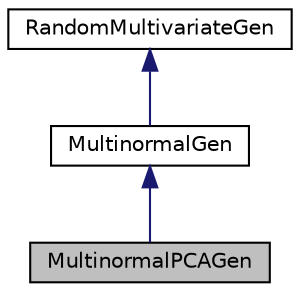 digraph "MultinormalPCAGen"
{
 // INTERACTIVE_SVG=YES
  bgcolor="transparent";
  edge [fontname="Helvetica",fontsize="10",labelfontname="Helvetica",labelfontsize="10"];
  node [fontname="Helvetica",fontsize="10",shape=record];
  Node0 [label="MultinormalPCAGen",height=0.2,width=0.4,color="black", fillcolor="grey75", style="filled", fontcolor="black"];
  Node1 -> Node0 [dir="back",color="midnightblue",fontsize="10",style="solid",fontname="Helvetica"];
  Node1 [label="MultinormalGen",height=0.2,width=0.4,color="black",URL="$classumontreal_1_1ssj_1_1randvarmulti_1_1MultinormalGen.html",tooltip="Extends RandomMultivariateGen for a multivariate normal (or multinormal) distribution  ..."];
  Node2 -> Node1 [dir="back",color="midnightblue",fontsize="10",style="solid",fontname="Helvetica"];
  Node2 [label="RandomMultivariateGen",height=0.2,width=0.4,color="black",URL="$classumontreal_1_1ssj_1_1randvarmulti_1_1RandomMultivariateGen.html",tooltip="This class is the multivariate counterpart of umontreal.ssj.randvar.RandomVariateGen. "];
}
